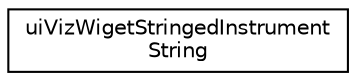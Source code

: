 digraph "Graphical Class Hierarchy"
{
 // LATEX_PDF_SIZE
  edge [fontname="Helvetica",fontsize="10",labelfontname="Helvetica",labelfontsize="10"];
  node [fontname="Helvetica",fontsize="10",shape=record];
  rankdir="LR";
  Node0 [label="uiVizWigetStringedInstrument\lString",height=0.2,width=0.4,color="black", fillcolor="white", style="filled",URL="$classuiVizWigetStringedInstrumentString.html",tooltip=" "];
}
